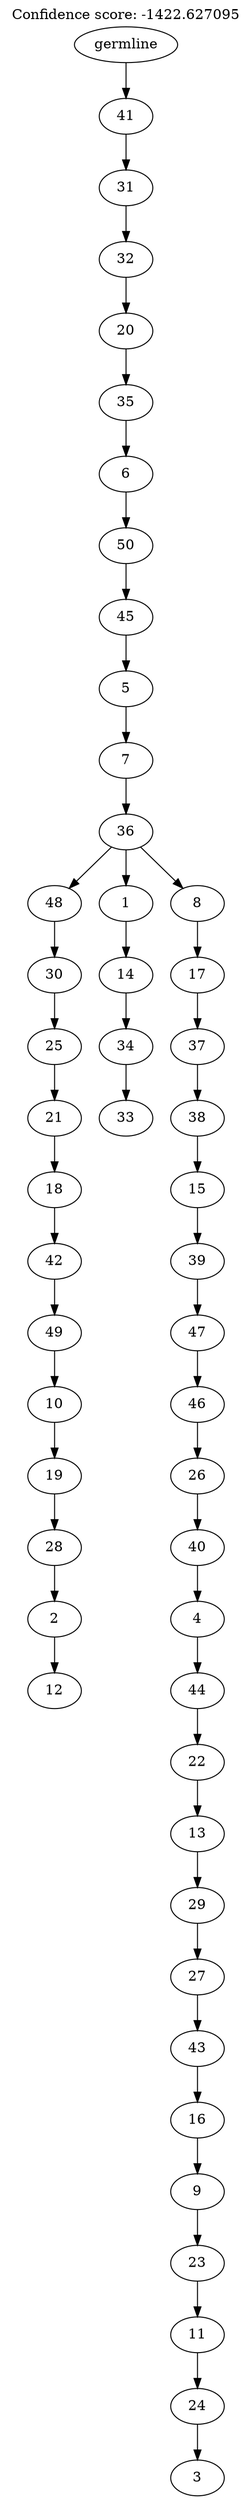 digraph g {
	"49" -> "50";
	"50" [label="12"];
	"48" -> "49";
	"49" [label="2"];
	"47" -> "48";
	"48" [label="28"];
	"46" -> "47";
	"47" [label="19"];
	"45" -> "46";
	"46" [label="10"];
	"44" -> "45";
	"45" [label="49"];
	"43" -> "44";
	"44" [label="42"];
	"42" -> "43";
	"43" [label="18"];
	"41" -> "42";
	"42" [label="21"];
	"40" -> "41";
	"41" [label="25"];
	"39" -> "40";
	"40" [label="30"];
	"37" -> "38";
	"38" [label="33"];
	"36" -> "37";
	"37" [label="34"];
	"35" -> "36";
	"36" [label="14"];
	"33" -> "34";
	"34" [label="3"];
	"32" -> "33";
	"33" [label="24"];
	"31" -> "32";
	"32" [label="11"];
	"30" -> "31";
	"31" [label="23"];
	"29" -> "30";
	"30" [label="9"];
	"28" -> "29";
	"29" [label="16"];
	"27" -> "28";
	"28" [label="43"];
	"26" -> "27";
	"27" [label="27"];
	"25" -> "26";
	"26" [label="29"];
	"24" -> "25";
	"25" [label="13"];
	"23" -> "24";
	"24" [label="22"];
	"22" -> "23";
	"23" [label="44"];
	"21" -> "22";
	"22" [label="4"];
	"20" -> "21";
	"21" [label="40"];
	"19" -> "20";
	"20" [label="26"];
	"18" -> "19";
	"19" [label="46"];
	"17" -> "18";
	"18" [label="47"];
	"16" -> "17";
	"17" [label="39"];
	"15" -> "16";
	"16" [label="15"];
	"14" -> "15";
	"15" [label="38"];
	"13" -> "14";
	"14" [label="37"];
	"12" -> "13";
	"13" [label="17"];
	"11" -> "12";
	"12" [label="8"];
	"11" -> "35";
	"35" [label="1"];
	"11" -> "39";
	"39" [label="48"];
	"10" -> "11";
	"11" [label="36"];
	"9" -> "10";
	"10" [label="7"];
	"8" -> "9";
	"9" [label="5"];
	"7" -> "8";
	"8" [label="45"];
	"6" -> "7";
	"7" [label="50"];
	"5" -> "6";
	"6" [label="6"];
	"4" -> "5";
	"5" [label="35"];
	"3" -> "4";
	"4" [label="20"];
	"2" -> "3";
	"3" [label="32"];
	"1" -> "2";
	"2" [label="31"];
	"0" -> "1";
	"1" [label="41"];
	"0" [label="germline"];
	labelloc="t";
	label="Confidence score: -1422.627095";
}
